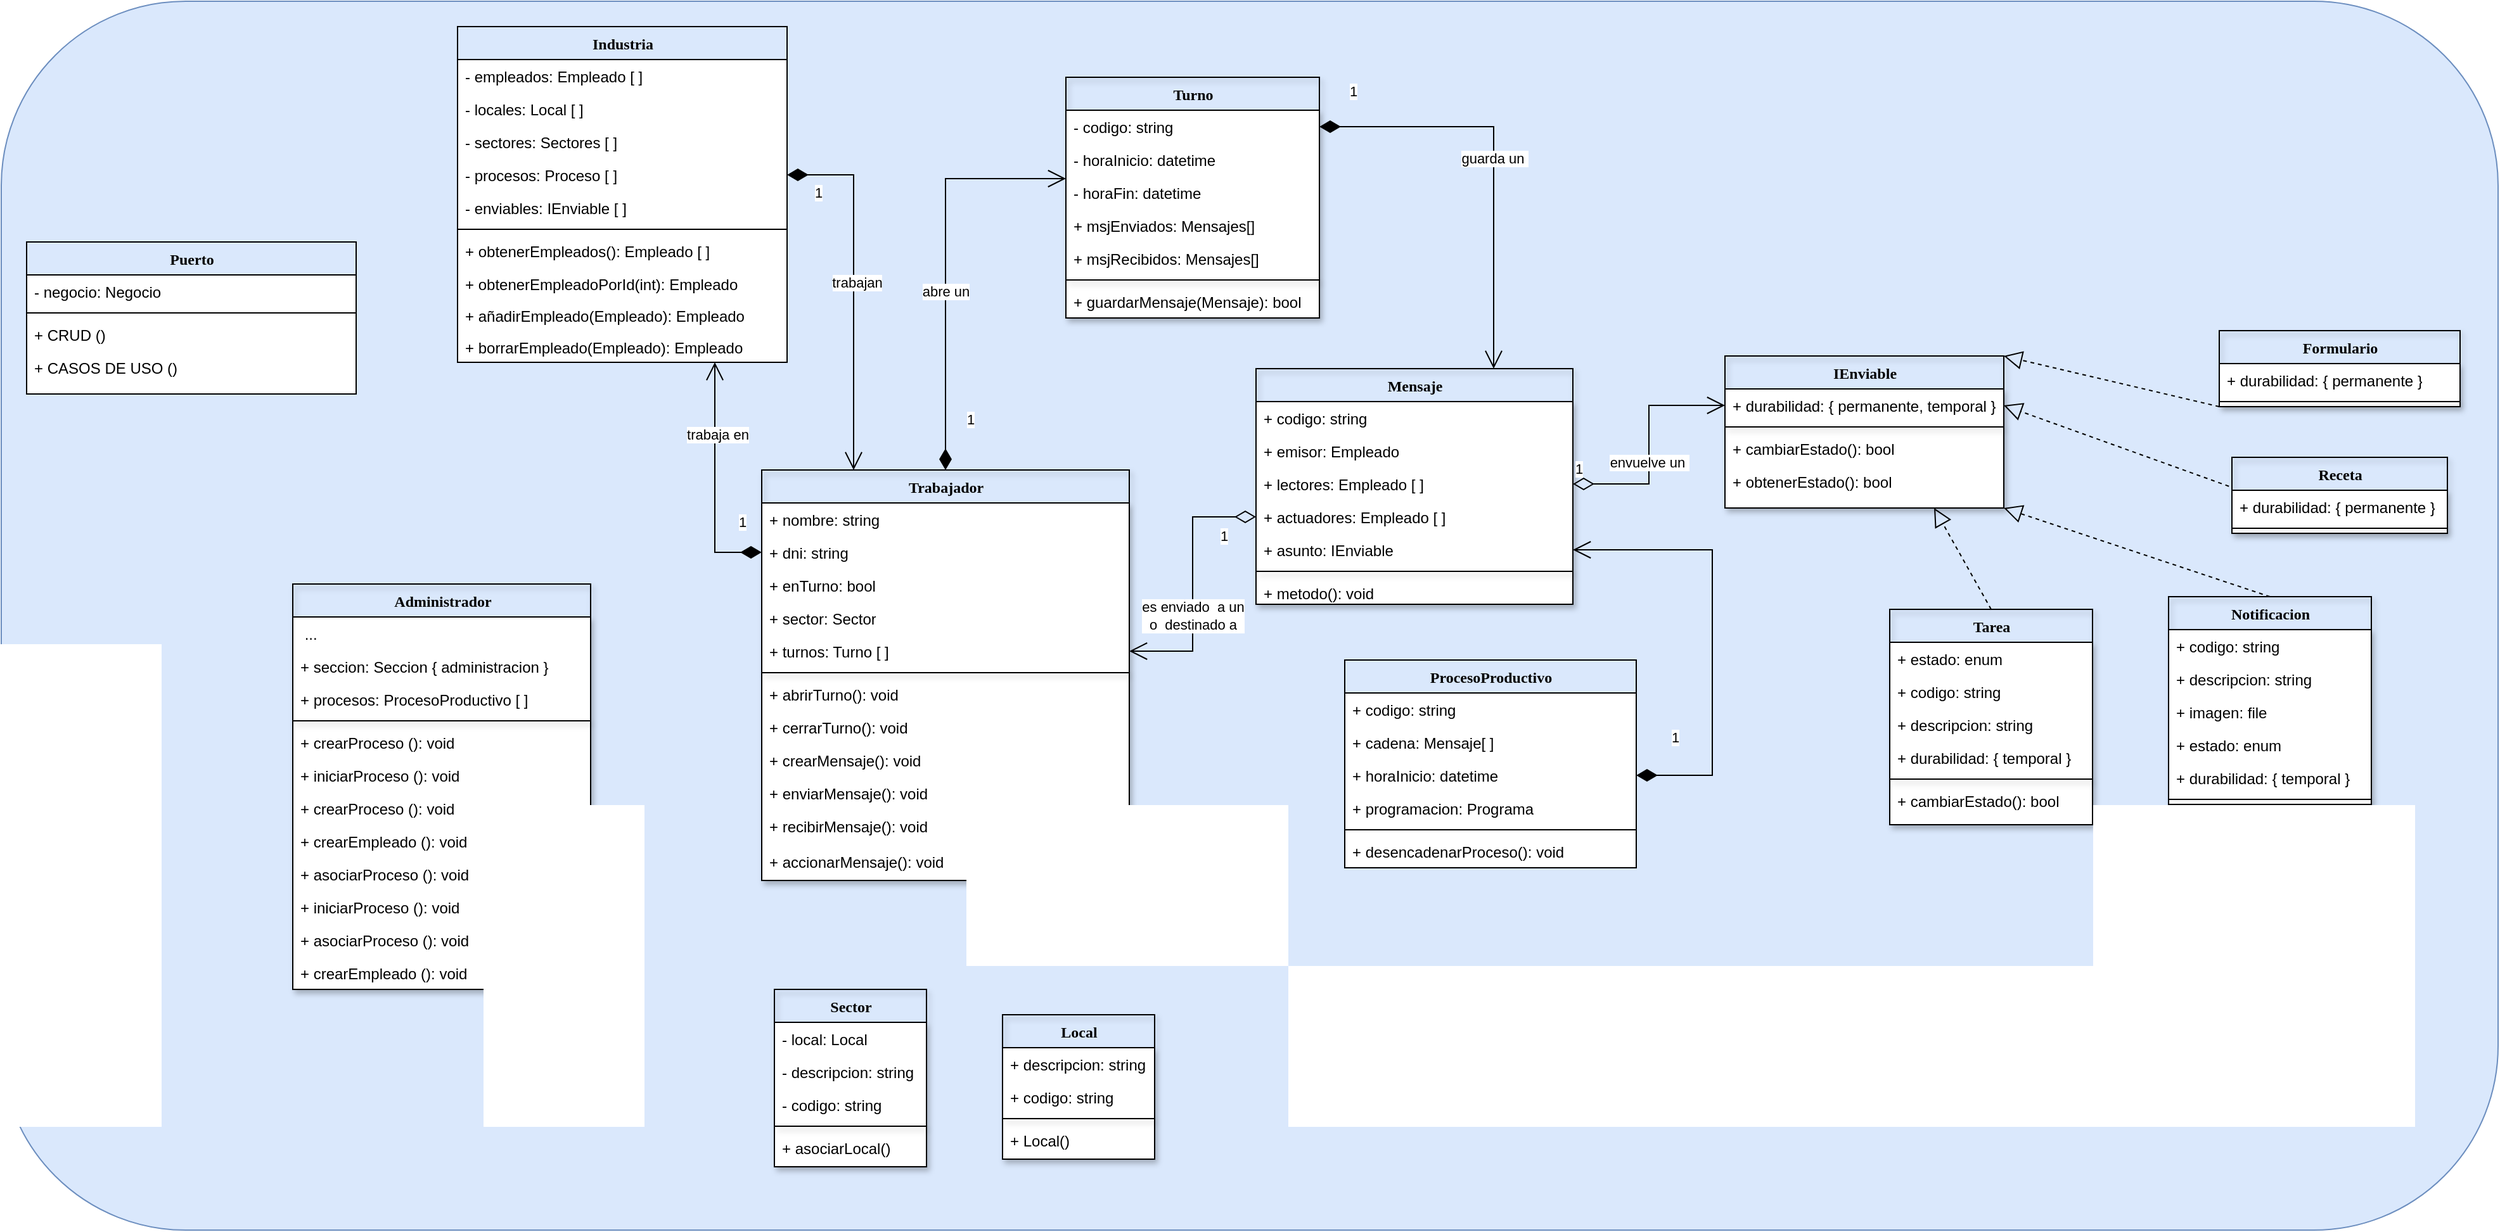 <mxfile version="21.6.3" type="github">
  <diagram name="Page-1" id="mMklTSSEGzcAq0hJC81x">
    <mxGraphModel dx="3475" dy="1513" grid="1" gridSize="10" guides="1" tooltips="1" connect="1" arrows="1" fold="1" page="1" pageScale="1" pageWidth="850" pageHeight="1100" math="0" shadow="0">
      <root>
        <mxCell id="0" />
        <mxCell id="1" parent="0" />
        <mxCell id="jVgVaskzTy7yyPrUn3Fr-1" value="" style="rounded=1;whiteSpace=wrap;html=1;fillColor=#dae8fc;strokeColor=#6c8ebf;" vertex="1" parent="1">
          <mxGeometry x="-790" y="990" width="1970" height="970" as="geometry" />
        </mxCell>
        <mxCell id="jVgVaskzTy7yyPrUn3Fr-2" value="Sector" style="swimlane;html=1;fontStyle=1;align=center;verticalAlign=top;childLayout=stackLayout;horizontal=1;startSize=26;horizontalStack=0;resizeParent=1;resizeLast=0;collapsible=1;marginBottom=0;swimlaneFillColor=#ffffff;rounded=0;shadow=1;comic=0;labelBackgroundColor=none;strokeWidth=1;fillColor=none;fontFamily=Verdana;fontSize=12" vertex="1" parent="1">
          <mxGeometry x="-180" y="1770" width="120" height="140" as="geometry">
            <mxRectangle x="370" y="160" width="90" height="30" as="alternateBounds" />
          </mxGeometry>
        </mxCell>
        <mxCell id="jVgVaskzTy7yyPrUn3Fr-3" value="- local: Local" style="text;html=1;strokeColor=none;fillColor=none;align=left;verticalAlign=top;spacingLeft=4;spacingRight=4;whiteSpace=wrap;overflow=hidden;rotatable=0;points=[[0,0.5],[1,0.5]];portConstraint=eastwest;shadow=1;" vertex="1" parent="jVgVaskzTy7yyPrUn3Fr-2">
          <mxGeometry y="26" width="120" height="26" as="geometry" />
        </mxCell>
        <mxCell id="jVgVaskzTy7yyPrUn3Fr-4" value="- descripcion: string" style="text;html=1;strokeColor=none;fillColor=none;align=left;verticalAlign=top;spacingLeft=4;spacingRight=4;whiteSpace=wrap;overflow=hidden;rotatable=0;points=[[0,0.5],[1,0.5]];portConstraint=eastwest;shadow=1;" vertex="1" parent="jVgVaskzTy7yyPrUn3Fr-2">
          <mxGeometry y="52" width="120" height="26" as="geometry" />
        </mxCell>
        <mxCell id="jVgVaskzTy7yyPrUn3Fr-5" value="- codigo: string" style="text;html=1;strokeColor=none;fillColor=none;align=left;verticalAlign=top;spacingLeft=4;spacingRight=4;whiteSpace=wrap;overflow=hidden;rotatable=0;points=[[0,0.5],[1,0.5]];portConstraint=eastwest;shadow=1;" vertex="1" parent="jVgVaskzTy7yyPrUn3Fr-2">
          <mxGeometry y="78" width="120" height="26" as="geometry" />
        </mxCell>
        <mxCell id="jVgVaskzTy7yyPrUn3Fr-6" value="" style="line;html=1;strokeWidth=1;fillColor=none;align=left;verticalAlign=middle;spacingTop=-1;spacingLeft=3;spacingRight=3;rotatable=0;labelPosition=right;points=[];portConstraint=eastwest;shadow=1;" vertex="1" parent="jVgVaskzTy7yyPrUn3Fr-2">
          <mxGeometry y="104" width="120" height="8" as="geometry" />
        </mxCell>
        <mxCell id="jVgVaskzTy7yyPrUn3Fr-7" value="+ asociarLocal()" style="text;html=1;strokeColor=none;fillColor=none;align=left;verticalAlign=top;spacingLeft=4;spacingRight=4;whiteSpace=wrap;overflow=hidden;rotatable=0;points=[[0,0.5],[1,0.5]];portConstraint=eastwest;shadow=1;" vertex="1" parent="jVgVaskzTy7yyPrUn3Fr-2">
          <mxGeometry y="112" width="120" height="26" as="geometry" />
        </mxCell>
        <mxCell id="jVgVaskzTy7yyPrUn3Fr-8" value="Trabajador" style="swimlane;html=1;fontStyle=1;align=center;verticalAlign=top;childLayout=stackLayout;horizontal=1;startSize=26;horizontalStack=0;resizeParent=1;resizeLast=0;collapsible=1;marginBottom=0;swimlaneFillColor=#ffffff;rounded=0;shadow=1;comic=0;labelBackgroundColor=none;strokeWidth=1;fillColor=none;fontFamily=Verdana;fontSize=12" vertex="1" parent="1">
          <mxGeometry x="-190" y="1360" width="290" height="324" as="geometry">
            <mxRectangle x="600" y="160" width="110" height="30" as="alternateBounds" />
          </mxGeometry>
        </mxCell>
        <mxCell id="jVgVaskzTy7yyPrUn3Fr-9" value="+ nombre: string" style="text;html=1;strokeColor=none;fillColor=none;align=left;verticalAlign=top;spacingLeft=4;spacingRight=4;whiteSpace=wrap;overflow=hidden;rotatable=0;points=[[0,0.5],[1,0.5]];portConstraint=eastwest;shadow=1;" vertex="1" parent="jVgVaskzTy7yyPrUn3Fr-8">
          <mxGeometry y="26" width="290" height="26" as="geometry" />
        </mxCell>
        <mxCell id="jVgVaskzTy7yyPrUn3Fr-10" value="+ dni: string" style="text;html=1;strokeColor=none;fillColor=none;align=left;verticalAlign=top;spacingLeft=4;spacingRight=4;whiteSpace=wrap;overflow=hidden;rotatable=0;points=[[0,0.5],[1,0.5]];portConstraint=eastwest;shadow=1;" vertex="1" parent="jVgVaskzTy7yyPrUn3Fr-8">
          <mxGeometry y="52" width="290" height="26" as="geometry" />
        </mxCell>
        <mxCell id="jVgVaskzTy7yyPrUn3Fr-11" value="+ enTurno: bool" style="text;html=1;strokeColor=none;fillColor=none;align=left;verticalAlign=top;spacingLeft=4;spacingRight=4;whiteSpace=wrap;overflow=hidden;rotatable=0;points=[[0,0.5],[1,0.5]];portConstraint=eastwest;shadow=1;" vertex="1" parent="jVgVaskzTy7yyPrUn3Fr-8">
          <mxGeometry y="78" width="290" height="26" as="geometry" />
        </mxCell>
        <mxCell id="jVgVaskzTy7yyPrUn3Fr-12" value="+ sector: Sector" style="text;html=1;strokeColor=none;fillColor=none;align=left;verticalAlign=top;spacingLeft=4;spacingRight=4;whiteSpace=wrap;overflow=hidden;rotatable=0;points=[[0,0.5],[1,0.5]];portConstraint=eastwest;shadow=1;" vertex="1" parent="jVgVaskzTy7yyPrUn3Fr-8">
          <mxGeometry y="104" width="290" height="26" as="geometry" />
        </mxCell>
        <mxCell id="jVgVaskzTy7yyPrUn3Fr-13" value="+ turnos: Turno [ ]" style="text;html=1;strokeColor=none;fillColor=none;align=left;verticalAlign=top;spacingLeft=4;spacingRight=4;whiteSpace=wrap;overflow=hidden;rotatable=0;points=[[0,0.5],[1,0.5]];portConstraint=eastwest;shadow=1;" vertex="1" parent="jVgVaskzTy7yyPrUn3Fr-8">
          <mxGeometry y="130" width="290" height="26" as="geometry" />
        </mxCell>
        <mxCell id="jVgVaskzTy7yyPrUn3Fr-14" value="" style="line;html=1;strokeWidth=1;fillColor=none;align=left;verticalAlign=middle;spacingTop=-1;spacingLeft=3;spacingRight=3;rotatable=0;labelPosition=right;points=[];portConstraint=eastwest;shadow=1;" vertex="1" parent="jVgVaskzTy7yyPrUn3Fr-8">
          <mxGeometry y="156" width="290" height="8" as="geometry" />
        </mxCell>
        <mxCell id="jVgVaskzTy7yyPrUn3Fr-15" value="+ abrirTurno(): void" style="text;html=1;strokeColor=none;fillColor=none;align=left;verticalAlign=top;spacingLeft=4;spacingRight=4;whiteSpace=wrap;overflow=hidden;rotatable=0;points=[[0,0.5],[1,0.5]];portConstraint=eastwest;shadow=1;" vertex="1" parent="jVgVaskzTy7yyPrUn3Fr-8">
          <mxGeometry y="164" width="290" height="26" as="geometry" />
        </mxCell>
        <mxCell id="jVgVaskzTy7yyPrUn3Fr-16" value="+ cerrarTurno(): void" style="text;html=1;strokeColor=none;fillColor=none;align=left;verticalAlign=top;spacingLeft=4;spacingRight=4;whiteSpace=wrap;overflow=hidden;rotatable=0;points=[[0,0.5],[1,0.5]];portConstraint=eastwest;shadow=1;" vertex="1" parent="jVgVaskzTy7yyPrUn3Fr-8">
          <mxGeometry y="190" width="290" height="26" as="geometry" />
        </mxCell>
        <mxCell id="jVgVaskzTy7yyPrUn3Fr-17" value="+ crearMensaje(): void" style="text;html=1;strokeColor=none;fillColor=none;align=left;verticalAlign=top;spacingLeft=4;spacingRight=4;whiteSpace=wrap;overflow=hidden;rotatable=0;points=[[0,0.5],[1,0.5]];portConstraint=eastwest;shadow=1;" vertex="1" parent="jVgVaskzTy7yyPrUn3Fr-8">
          <mxGeometry y="216" width="290" height="26" as="geometry" />
        </mxCell>
        <mxCell id="jVgVaskzTy7yyPrUn3Fr-18" value="+ enviarMensaje(): void" style="text;html=1;strokeColor=none;fillColor=none;align=left;verticalAlign=top;spacingLeft=4;spacingRight=4;whiteSpace=wrap;overflow=hidden;rotatable=0;points=[[0,0.5],[1,0.5]];portConstraint=eastwest;shadow=1;" vertex="1" parent="jVgVaskzTy7yyPrUn3Fr-8">
          <mxGeometry y="242" width="290" height="26" as="geometry" />
        </mxCell>
        <mxCell id="jVgVaskzTy7yyPrUn3Fr-19" value="+ recibirMensaje(): void" style="text;html=1;strokeColor=none;fillColor=none;align=left;verticalAlign=top;spacingLeft=4;spacingRight=4;whiteSpace=wrap;overflow=hidden;rotatable=0;points=[[0,0.5],[1,0.5]];portConstraint=eastwest;shadow=1;" vertex="1" parent="jVgVaskzTy7yyPrUn3Fr-8">
          <mxGeometry y="268" width="290" height="28" as="geometry" />
        </mxCell>
        <mxCell id="jVgVaskzTy7yyPrUn3Fr-20" value="+ accionarMensaje(): void" style="text;html=1;strokeColor=none;fillColor=none;align=left;verticalAlign=top;spacingLeft=4;spacingRight=4;whiteSpace=wrap;overflow=hidden;rotatable=0;points=[[0,0.5],[1,0.5]];portConstraint=eastwest;shadow=1;" vertex="1" parent="jVgVaskzTy7yyPrUn3Fr-8">
          <mxGeometry y="296" width="290" height="28" as="geometry" />
        </mxCell>
        <mxCell id="jVgVaskzTy7yyPrUn3Fr-21" value="Mensaje" style="swimlane;html=1;fontStyle=1;align=center;verticalAlign=top;childLayout=stackLayout;horizontal=1;startSize=26;horizontalStack=0;resizeParent=1;resizeLast=0;collapsible=1;marginBottom=0;swimlaneFillColor=#ffffff;rounded=0;shadow=1;comic=0;labelBackgroundColor=none;strokeWidth=1;fillColor=none;fontFamily=Verdana;fontSize=12" vertex="1" parent="1">
          <mxGeometry x="200" y="1280" width="250" height="186" as="geometry" />
        </mxCell>
        <mxCell id="jVgVaskzTy7yyPrUn3Fr-22" value="+ codigo: string" style="text;html=1;strokeColor=none;fillColor=none;align=left;verticalAlign=top;spacingLeft=4;spacingRight=4;whiteSpace=wrap;overflow=hidden;rotatable=0;points=[[0,0.5],[1,0.5]];portConstraint=eastwest;shadow=1;" vertex="1" parent="jVgVaskzTy7yyPrUn3Fr-21">
          <mxGeometry y="26" width="250" height="26" as="geometry" />
        </mxCell>
        <mxCell id="jVgVaskzTy7yyPrUn3Fr-23" value="+ emisor: Empleado" style="text;html=1;strokeColor=none;fillColor=none;align=left;verticalAlign=top;spacingLeft=4;spacingRight=4;whiteSpace=wrap;overflow=hidden;rotatable=0;points=[[0,0.5],[1,0.5]];portConstraint=eastwest;shadow=1;" vertex="1" parent="jVgVaskzTy7yyPrUn3Fr-21">
          <mxGeometry y="52" width="250" height="26" as="geometry" />
        </mxCell>
        <mxCell id="jVgVaskzTy7yyPrUn3Fr-24" value="+ lectores: Empleado [ ]&amp;nbsp;" style="text;html=1;strokeColor=none;fillColor=none;align=left;verticalAlign=top;spacingLeft=4;spacingRight=4;whiteSpace=wrap;overflow=hidden;rotatable=0;points=[[0,0.5],[1,0.5]];portConstraint=eastwest;shadow=1;" vertex="1" parent="jVgVaskzTy7yyPrUn3Fr-21">
          <mxGeometry y="78" width="250" height="26" as="geometry" />
        </mxCell>
        <mxCell id="jVgVaskzTy7yyPrUn3Fr-25" value="+ actuadores: Empleado [ ]&amp;nbsp;" style="text;html=1;strokeColor=none;fillColor=none;align=left;verticalAlign=top;spacingLeft=4;spacingRight=4;whiteSpace=wrap;overflow=hidden;rotatable=0;points=[[0,0.5],[1,0.5]];portConstraint=eastwest;shadow=1;" vertex="1" parent="jVgVaskzTy7yyPrUn3Fr-21">
          <mxGeometry y="104" width="250" height="26" as="geometry" />
        </mxCell>
        <mxCell id="jVgVaskzTy7yyPrUn3Fr-26" value="+ asunto: IEnviable" style="text;html=1;strokeColor=none;fillColor=none;align=left;verticalAlign=top;spacingLeft=4;spacingRight=4;whiteSpace=wrap;overflow=hidden;rotatable=0;points=[[0,0.5],[1,0.5]];portConstraint=eastwest;shadow=1;" vertex="1" parent="jVgVaskzTy7yyPrUn3Fr-21">
          <mxGeometry y="130" width="250" height="26" as="geometry" />
        </mxCell>
        <mxCell id="jVgVaskzTy7yyPrUn3Fr-27" value="" style="line;html=1;strokeWidth=1;align=left;verticalAlign=middle;spacingTop=-1;spacingLeft=3;spacingRight=3;rotatable=0;labelPosition=right;points=[];portConstraint=eastwest;shadow=1;" vertex="1" parent="jVgVaskzTy7yyPrUn3Fr-21">
          <mxGeometry y="156" width="250" height="8" as="geometry" />
        </mxCell>
        <mxCell id="jVgVaskzTy7yyPrUn3Fr-28" value="+ metodo(): void" style="text;html=1;strokeColor=none;fillColor=none;align=left;verticalAlign=top;spacingLeft=4;spacingRight=4;whiteSpace=wrap;overflow=hidden;rotatable=0;points=[[0,0.5],[1,0.5]];portConstraint=eastwest;shadow=1;" vertex="1" parent="jVgVaskzTy7yyPrUn3Fr-21">
          <mxGeometry y="164" width="250" height="22" as="geometry" />
        </mxCell>
        <mxCell id="jVgVaskzTy7yyPrUn3Fr-29" value="Industria" style="swimlane;html=1;fontStyle=1;align=center;verticalAlign=top;childLayout=stackLayout;horizontal=1;startSize=26;horizontalStack=0;resizeParent=1;resizeLast=0;collapsible=1;marginBottom=0;swimlaneFillColor=#ffffff;rounded=0;shadow=0;comic=0;labelBackgroundColor=none;strokeWidth=1;fillColor=none;fontFamily=Verdana;fontSize=12" vertex="1" parent="1">
          <mxGeometry x="-430" y="1010" width="260" height="265" as="geometry">
            <mxRectangle x="370" y="160" width="90" height="30" as="alternateBounds" />
          </mxGeometry>
        </mxCell>
        <mxCell id="jVgVaskzTy7yyPrUn3Fr-30" value="- empleados: Empleado [ ]" style="text;html=1;strokeColor=none;fillColor=none;align=left;verticalAlign=top;spacingLeft=4;spacingRight=4;whiteSpace=wrap;overflow=hidden;rotatable=0;points=[[0,0.5],[1,0.5]];portConstraint=eastwest;" vertex="1" parent="jVgVaskzTy7yyPrUn3Fr-29">
          <mxGeometry y="26" width="260" height="26" as="geometry" />
        </mxCell>
        <mxCell id="jVgVaskzTy7yyPrUn3Fr-31" value="- locales: Local [ ]" style="text;html=1;strokeColor=none;fillColor=none;align=left;verticalAlign=top;spacingLeft=4;spacingRight=4;whiteSpace=wrap;overflow=hidden;rotatable=0;points=[[0,0.5],[1,0.5]];portConstraint=eastwest;" vertex="1" parent="jVgVaskzTy7yyPrUn3Fr-29">
          <mxGeometry y="52" width="260" height="26" as="geometry" />
        </mxCell>
        <mxCell id="jVgVaskzTy7yyPrUn3Fr-32" value="- sectores: Sectores [ ]" style="text;html=1;strokeColor=none;fillColor=none;align=left;verticalAlign=top;spacingLeft=4;spacingRight=4;whiteSpace=wrap;overflow=hidden;rotatable=0;points=[[0,0.5],[1,0.5]];portConstraint=eastwest;" vertex="1" parent="jVgVaskzTy7yyPrUn3Fr-29">
          <mxGeometry y="78" width="260" height="26" as="geometry" />
        </mxCell>
        <mxCell id="jVgVaskzTy7yyPrUn3Fr-33" value="- procesos: Proceso [ ]" style="text;html=1;strokeColor=none;fillColor=none;align=left;verticalAlign=top;spacingLeft=4;spacingRight=4;whiteSpace=wrap;overflow=hidden;rotatable=0;points=[[0,0.5],[1,0.5]];portConstraint=eastwest;" vertex="1" parent="jVgVaskzTy7yyPrUn3Fr-29">
          <mxGeometry y="104" width="260" height="26" as="geometry" />
        </mxCell>
        <mxCell id="jVgVaskzTy7yyPrUn3Fr-34" value="- enviables: IEnviable [ ]" style="text;html=1;strokeColor=none;fillColor=none;align=left;verticalAlign=top;spacingLeft=4;spacingRight=4;whiteSpace=wrap;overflow=hidden;rotatable=0;points=[[0,0.5],[1,0.5]];portConstraint=eastwest;" vertex="1" parent="jVgVaskzTy7yyPrUn3Fr-29">
          <mxGeometry y="130" width="260" height="26" as="geometry" />
        </mxCell>
        <mxCell id="jVgVaskzTy7yyPrUn3Fr-35" value="" style="line;html=1;strokeWidth=1;fillColor=none;align=left;verticalAlign=middle;spacingTop=-1;spacingLeft=3;spacingRight=3;rotatable=0;labelPosition=right;points=[];portConstraint=eastwest;" vertex="1" parent="jVgVaskzTy7yyPrUn3Fr-29">
          <mxGeometry y="156" width="260" height="8" as="geometry" />
        </mxCell>
        <mxCell id="jVgVaskzTy7yyPrUn3Fr-36" value="+ obtenerEmpleados(): Empleado [ ]" style="text;html=1;strokeColor=none;fillColor=none;align=left;verticalAlign=top;spacingLeft=4;spacingRight=4;whiteSpace=wrap;overflow=hidden;rotatable=0;points=[[0,0.5],[1,0.5]];portConstraint=eastwest;" vertex="1" parent="jVgVaskzTy7yyPrUn3Fr-29">
          <mxGeometry y="164" width="260" height="26" as="geometry" />
        </mxCell>
        <mxCell id="jVgVaskzTy7yyPrUn3Fr-37" value="+ obtenerEmpleadoPorId(int): Empleado" style="text;html=1;strokeColor=none;fillColor=none;align=left;verticalAlign=top;spacingLeft=4;spacingRight=4;whiteSpace=wrap;overflow=hidden;rotatable=0;points=[[0,0.5],[1,0.5]];portConstraint=eastwest;" vertex="1" parent="jVgVaskzTy7yyPrUn3Fr-29">
          <mxGeometry y="190" width="260" height="25" as="geometry" />
        </mxCell>
        <mxCell id="jVgVaskzTy7yyPrUn3Fr-38" value="+ añadirEmpleado(Empleado): Empleado" style="text;html=1;strokeColor=none;fillColor=none;align=left;verticalAlign=top;spacingLeft=4;spacingRight=4;whiteSpace=wrap;overflow=hidden;rotatable=0;points=[[0,0.5],[1,0.5]];portConstraint=eastwest;" vertex="1" parent="jVgVaskzTy7yyPrUn3Fr-29">
          <mxGeometry y="215" width="260" height="25" as="geometry" />
        </mxCell>
        <mxCell id="jVgVaskzTy7yyPrUn3Fr-39" value="+ borrarEmpleado(Empleado): Empleado" style="text;html=1;strokeColor=none;fillColor=none;align=left;verticalAlign=top;spacingLeft=4;spacingRight=4;whiteSpace=wrap;overflow=hidden;rotatable=0;points=[[0,0.5],[1,0.5]];portConstraint=eastwest;" vertex="1" parent="jVgVaskzTy7yyPrUn3Fr-29">
          <mxGeometry y="240" width="260" height="25" as="geometry" />
        </mxCell>
        <mxCell id="jVgVaskzTy7yyPrUn3Fr-40" value="Local" style="swimlane;html=1;fontStyle=1;align=center;verticalAlign=top;childLayout=stackLayout;horizontal=1;startSize=26;horizontalStack=0;resizeParent=1;resizeLast=0;collapsible=1;marginBottom=0;swimlaneFillColor=#ffffff;rounded=0;shadow=1;comic=0;labelBackgroundColor=none;strokeWidth=1;fillColor=none;fontFamily=Verdana;fontSize=12" vertex="1" parent="1">
          <mxGeometry y="1790" width="120" height="114" as="geometry">
            <mxRectangle x="600" y="20" width="80" height="30" as="alternateBounds" />
          </mxGeometry>
        </mxCell>
        <mxCell id="jVgVaskzTy7yyPrUn3Fr-41" value="+ descripcion: string" style="text;html=1;strokeColor=none;fillColor=none;align=left;verticalAlign=top;spacingLeft=4;spacingRight=4;whiteSpace=wrap;overflow=hidden;rotatable=0;points=[[0,0.5],[1,0.5]];portConstraint=eastwest;labelBackgroundColor=none;shadow=1;" vertex="1" parent="jVgVaskzTy7yyPrUn3Fr-40">
          <mxGeometry y="26" width="120" height="26" as="geometry" />
        </mxCell>
        <mxCell id="jVgVaskzTy7yyPrUn3Fr-42" value="+ codigo: string" style="text;html=1;strokeColor=none;fillColor=none;align=left;verticalAlign=top;spacingLeft=4;spacingRight=4;whiteSpace=wrap;overflow=hidden;rotatable=0;points=[[0,0.5],[1,0.5]];portConstraint=eastwest;labelBackgroundColor=none;shadow=1;" vertex="1" parent="jVgVaskzTy7yyPrUn3Fr-40">
          <mxGeometry y="52" width="120" height="26" as="geometry" />
        </mxCell>
        <mxCell id="jVgVaskzTy7yyPrUn3Fr-43" value="" style="line;html=1;strokeWidth=1;fillColor=none;align=left;verticalAlign=middle;spacingTop=-1;spacingLeft=3;spacingRight=3;rotatable=0;labelPosition=right;points=[];portConstraint=eastwest;labelBackgroundColor=none;shadow=1;" vertex="1" parent="jVgVaskzTy7yyPrUn3Fr-40">
          <mxGeometry y="78" width="120" height="8" as="geometry" />
        </mxCell>
        <mxCell id="jVgVaskzTy7yyPrUn3Fr-44" value="+ Local()" style="text;html=1;strokeColor=none;fillColor=none;align=left;verticalAlign=top;spacingLeft=4;spacingRight=4;whiteSpace=wrap;overflow=hidden;rotatable=0;points=[[0,0.5],[1,0.5]];portConstraint=eastwest;labelBackgroundColor=none;shadow=1;" vertex="1" parent="jVgVaskzTy7yyPrUn3Fr-40">
          <mxGeometry y="86" width="120" height="26" as="geometry" />
        </mxCell>
        <mxCell id="jVgVaskzTy7yyPrUn3Fr-45" value="Turno" style="swimlane;html=1;fontStyle=1;align=center;verticalAlign=top;childLayout=stackLayout;horizontal=1;startSize=26;horizontalStack=0;resizeParent=1;resizeLast=0;collapsible=1;marginBottom=0;swimlaneFillColor=#ffffff;rounded=0;shadow=1;comic=0;labelBackgroundColor=none;strokeWidth=1;fillColor=none;fontFamily=Verdana;fontSize=12" vertex="1" parent="1">
          <mxGeometry x="50" y="1050" width="200" height="190" as="geometry">
            <mxRectangle x="370" y="160" width="90" height="30" as="alternateBounds" />
          </mxGeometry>
        </mxCell>
        <mxCell id="jVgVaskzTy7yyPrUn3Fr-46" value="- codigo: string" style="text;html=1;strokeColor=none;fillColor=none;align=left;verticalAlign=top;spacingLeft=4;spacingRight=4;whiteSpace=wrap;overflow=hidden;rotatable=0;points=[[0,0.5],[1,0.5]];portConstraint=eastwest;shadow=1;" vertex="1" parent="jVgVaskzTy7yyPrUn3Fr-45">
          <mxGeometry y="26" width="200" height="26" as="geometry" />
        </mxCell>
        <mxCell id="jVgVaskzTy7yyPrUn3Fr-47" value="- horaInicio: datetime" style="text;html=1;strokeColor=none;fillColor=none;align=left;verticalAlign=top;spacingLeft=4;spacingRight=4;whiteSpace=wrap;overflow=hidden;rotatable=0;points=[[0,0.5],[1,0.5]];portConstraint=eastwest;shadow=1;" vertex="1" parent="jVgVaskzTy7yyPrUn3Fr-45">
          <mxGeometry y="52" width="200" height="26" as="geometry" />
        </mxCell>
        <mxCell id="jVgVaskzTy7yyPrUn3Fr-48" value="- horaFin: datetime" style="text;html=1;strokeColor=none;fillColor=none;align=left;verticalAlign=top;spacingLeft=4;spacingRight=4;whiteSpace=wrap;overflow=hidden;rotatable=0;points=[[0,0.5],[1,0.5]];portConstraint=eastwest;shadow=1;" vertex="1" parent="jVgVaskzTy7yyPrUn3Fr-45">
          <mxGeometry y="78" width="200" height="26" as="geometry" />
        </mxCell>
        <mxCell id="jVgVaskzTy7yyPrUn3Fr-49" value="+ msjEnviados: Mensajes[]" style="text;html=1;strokeColor=none;fillColor=none;align=left;verticalAlign=top;spacingLeft=4;spacingRight=4;whiteSpace=wrap;overflow=hidden;rotatable=0;points=[[0,0.5],[1,0.5]];portConstraint=eastwest;shadow=1;" vertex="1" parent="jVgVaskzTy7yyPrUn3Fr-45">
          <mxGeometry y="104" width="200" height="26" as="geometry" />
        </mxCell>
        <mxCell id="jVgVaskzTy7yyPrUn3Fr-50" value="+ msjRecibidos: Mensajes[]" style="text;html=1;strokeColor=none;fillColor=none;align=left;verticalAlign=top;spacingLeft=4;spacingRight=4;whiteSpace=wrap;overflow=hidden;rotatable=0;points=[[0,0.5],[1,0.5]];portConstraint=eastwest;shadow=1;" vertex="1" parent="jVgVaskzTy7yyPrUn3Fr-45">
          <mxGeometry y="130" width="200" height="26" as="geometry" />
        </mxCell>
        <mxCell id="jVgVaskzTy7yyPrUn3Fr-51" value="" style="line;html=1;strokeWidth=1;fillColor=none;align=left;verticalAlign=middle;spacingTop=-1;spacingLeft=3;spacingRight=3;rotatable=0;labelPosition=right;points=[];portConstraint=eastwest;shadow=1;" vertex="1" parent="jVgVaskzTy7yyPrUn3Fr-45">
          <mxGeometry y="156" width="200" height="8" as="geometry" />
        </mxCell>
        <mxCell id="jVgVaskzTy7yyPrUn3Fr-52" value="+ guardarMensaje(Mensaje): bool&amp;nbsp;" style="text;html=1;strokeColor=none;fillColor=none;align=left;verticalAlign=top;spacingLeft=4;spacingRight=4;whiteSpace=wrap;overflow=hidden;rotatable=0;points=[[0,0.5],[1,0.5]];portConstraint=eastwest;shadow=1;" vertex="1" parent="jVgVaskzTy7yyPrUn3Fr-45">
          <mxGeometry y="164" width="200" height="26" as="geometry" />
        </mxCell>
        <mxCell id="jVgVaskzTy7yyPrUn3Fr-53" value="ProcesoProductivo" style="swimlane;html=1;fontStyle=1;align=center;verticalAlign=top;childLayout=stackLayout;horizontal=1;startSize=26;horizontalStack=0;resizeParent=1;resizeLast=0;collapsible=1;marginBottom=0;swimlaneFillColor=#ffffff;rounded=0;shadow=0;comic=0;labelBackgroundColor=none;strokeWidth=1;fillColor=none;fontFamily=Verdana;fontSize=12" vertex="1" parent="1">
          <mxGeometry x="270" y="1510" width="230" height="164" as="geometry" />
        </mxCell>
        <mxCell id="jVgVaskzTy7yyPrUn3Fr-54" value="+ codigo: string" style="text;html=1;strokeColor=none;fillColor=none;align=left;verticalAlign=top;spacingLeft=4;spacingRight=4;whiteSpace=wrap;overflow=hidden;rotatable=0;points=[[0,0.5],[1,0.5]];portConstraint=eastwest;" vertex="1" parent="jVgVaskzTy7yyPrUn3Fr-53">
          <mxGeometry y="26" width="230" height="26" as="geometry" />
        </mxCell>
        <mxCell id="jVgVaskzTy7yyPrUn3Fr-55" value="+ cadena: Mensaje[ ]" style="text;html=1;strokeColor=none;fillColor=none;align=left;verticalAlign=top;spacingLeft=4;spacingRight=4;whiteSpace=wrap;overflow=hidden;rotatable=0;points=[[0,0.5],[1,0.5]];portConstraint=eastwest;" vertex="1" parent="jVgVaskzTy7yyPrUn3Fr-53">
          <mxGeometry y="52" width="230" height="26" as="geometry" />
        </mxCell>
        <mxCell id="jVgVaskzTy7yyPrUn3Fr-56" value="+ horaInicio: datetime" style="text;html=1;strokeColor=none;fillColor=none;align=left;verticalAlign=top;spacingLeft=4;spacingRight=4;whiteSpace=wrap;overflow=hidden;rotatable=0;points=[[0,0.5],[1,0.5]];portConstraint=eastwest;" vertex="1" parent="jVgVaskzTy7yyPrUn3Fr-53">
          <mxGeometry y="78" width="230" height="26" as="geometry" />
        </mxCell>
        <mxCell id="jVgVaskzTy7yyPrUn3Fr-57" value="+ programacion: Programa" style="text;html=1;strokeColor=none;fillColor=none;align=left;verticalAlign=top;spacingLeft=4;spacingRight=4;whiteSpace=wrap;overflow=hidden;rotatable=0;points=[[0,0.5],[1,0.5]];portConstraint=eastwest;" vertex="1" parent="jVgVaskzTy7yyPrUn3Fr-53">
          <mxGeometry y="104" width="230" height="26" as="geometry" />
        </mxCell>
        <mxCell id="jVgVaskzTy7yyPrUn3Fr-58" value="" style="line;html=1;strokeWidth=1;align=left;verticalAlign=middle;spacingTop=-1;spacingLeft=3;spacingRight=3;rotatable=0;labelPosition=right;points=[];portConstraint=eastwest;" vertex="1" parent="jVgVaskzTy7yyPrUn3Fr-53">
          <mxGeometry y="130" width="230" height="8" as="geometry" />
        </mxCell>
        <mxCell id="jVgVaskzTy7yyPrUn3Fr-59" value="+ desencadenarProceso(): void" style="text;html=1;strokeColor=none;fillColor=none;align=left;verticalAlign=top;spacingLeft=4;spacingRight=4;whiteSpace=wrap;overflow=hidden;rotatable=0;points=[[0,0.5],[1,0.5]];portConstraint=eastwest;" vertex="1" parent="jVgVaskzTy7yyPrUn3Fr-53">
          <mxGeometry y="138" width="230" height="26" as="geometry" />
        </mxCell>
        <mxCell id="jVgVaskzTy7yyPrUn3Fr-60" value="Administrador" style="swimlane;html=1;fontStyle=1;align=center;verticalAlign=top;childLayout=stackLayout;horizontal=1;startSize=26;horizontalStack=0;resizeParent=1;resizeLast=0;collapsible=1;marginBottom=0;swimlaneFillColor=#ffffff;rounded=0;shadow=1;comic=0;labelBackgroundColor=none;strokeWidth=1;fillColor=none;fontFamily=Verdana;fontSize=12" vertex="1" parent="1">
          <mxGeometry x="-560" y="1450" width="235" height="320" as="geometry">
            <mxRectangle x="600" y="160" width="110" height="30" as="alternateBounds" />
          </mxGeometry>
        </mxCell>
        <mxCell id="jVgVaskzTy7yyPrUn3Fr-61" value="&lt;span style=&quot;white-space: pre;&quot;&gt; &lt;/span&gt;..." style="text;html=1;strokeColor=none;fillColor=none;align=left;verticalAlign=top;spacingLeft=4;spacingRight=4;whiteSpace=wrap;overflow=hidden;rotatable=0;points=[[0,0.5],[1,0.5]];portConstraint=eastwest;shadow=1;" vertex="1" parent="jVgVaskzTy7yyPrUn3Fr-60">
          <mxGeometry y="26" width="235" height="26" as="geometry" />
        </mxCell>
        <mxCell id="jVgVaskzTy7yyPrUn3Fr-62" value="+ seccion: Seccion { administracion }" style="text;html=1;strokeColor=none;fillColor=none;align=left;verticalAlign=top;spacingLeft=4;spacingRight=4;whiteSpace=wrap;overflow=hidden;rotatable=0;points=[[0,0.5],[1,0.5]];portConstraint=eastwest;shadow=1;" vertex="1" parent="jVgVaskzTy7yyPrUn3Fr-60">
          <mxGeometry y="52" width="235" height="26" as="geometry" />
        </mxCell>
        <mxCell id="jVgVaskzTy7yyPrUn3Fr-63" value="+ procesos: ProcesoProductivo [ ]" style="text;html=1;strokeColor=none;fillColor=none;align=left;verticalAlign=top;spacingLeft=4;spacingRight=4;whiteSpace=wrap;overflow=hidden;rotatable=0;points=[[0,0.5],[1,0.5]];portConstraint=eastwest;shadow=1;" vertex="1" parent="jVgVaskzTy7yyPrUn3Fr-60">
          <mxGeometry y="78" width="235" height="26" as="geometry" />
        </mxCell>
        <mxCell id="jVgVaskzTy7yyPrUn3Fr-64" value="" style="line;html=1;strokeWidth=1;fillColor=none;align=left;verticalAlign=middle;spacingTop=-1;spacingLeft=3;spacingRight=3;rotatable=0;labelPosition=right;points=[];portConstraint=eastwest;shadow=1;" vertex="1" parent="jVgVaskzTy7yyPrUn3Fr-60">
          <mxGeometry y="104" width="235" height="8" as="geometry" />
        </mxCell>
        <mxCell id="jVgVaskzTy7yyPrUn3Fr-65" value="+ crearProceso (): void" style="text;html=1;strokeColor=none;fillColor=none;align=left;verticalAlign=top;spacingLeft=4;spacingRight=4;whiteSpace=wrap;overflow=hidden;rotatable=0;points=[[0,0.5],[1,0.5]];portConstraint=eastwest;shadow=1;" vertex="1" parent="jVgVaskzTy7yyPrUn3Fr-60">
          <mxGeometry y="112" width="235" height="26" as="geometry" />
        </mxCell>
        <mxCell id="jVgVaskzTy7yyPrUn3Fr-66" value="+ iniciarProceso (): void" style="text;html=1;strokeColor=none;fillColor=none;align=left;verticalAlign=top;spacingLeft=4;spacingRight=4;whiteSpace=wrap;overflow=hidden;rotatable=0;points=[[0,0.5],[1,0.5]];portConstraint=eastwest;shadow=1;" vertex="1" parent="jVgVaskzTy7yyPrUn3Fr-60">
          <mxGeometry y="138" width="235" height="26" as="geometry" />
        </mxCell>
        <mxCell id="jVgVaskzTy7yyPrUn3Fr-67" value="+ crearProceso (): void" style="text;html=1;strokeColor=none;fillColor=none;align=left;verticalAlign=top;spacingLeft=4;spacingRight=4;whiteSpace=wrap;overflow=hidden;rotatable=0;points=[[0,0.5],[1,0.5]];portConstraint=eastwest;shadow=1;" vertex="1" parent="jVgVaskzTy7yyPrUn3Fr-60">
          <mxGeometry y="164" width="235" height="26" as="geometry" />
        </mxCell>
        <mxCell id="jVgVaskzTy7yyPrUn3Fr-68" value="+ crearEmpleado (): void" style="text;html=1;strokeColor=none;fillColor=none;align=left;verticalAlign=top;spacingLeft=4;spacingRight=4;whiteSpace=wrap;overflow=hidden;rotatable=0;points=[[0,0.5],[1,0.5]];portConstraint=eastwest;shadow=1;" vertex="1" parent="jVgVaskzTy7yyPrUn3Fr-60">
          <mxGeometry y="190" width="235" height="26" as="geometry" />
        </mxCell>
        <mxCell id="jVgVaskzTy7yyPrUn3Fr-69" value="+ asociarProceso (): void" style="text;html=1;strokeColor=none;fillColor=none;align=left;verticalAlign=top;spacingLeft=4;spacingRight=4;whiteSpace=wrap;overflow=hidden;rotatable=0;points=[[0,0.5],[1,0.5]];portConstraint=eastwest;shadow=1;" vertex="1" parent="jVgVaskzTy7yyPrUn3Fr-60">
          <mxGeometry y="216" width="235" height="26" as="geometry" />
        </mxCell>
        <mxCell id="jVgVaskzTy7yyPrUn3Fr-70" value="+ iniciarProceso (): void" style="text;html=1;strokeColor=none;fillColor=none;align=left;verticalAlign=top;spacingLeft=4;spacingRight=4;whiteSpace=wrap;overflow=hidden;rotatable=0;points=[[0,0.5],[1,0.5]];portConstraint=eastwest;shadow=1;" vertex="1" parent="jVgVaskzTy7yyPrUn3Fr-60">
          <mxGeometry y="242" width="235" height="26" as="geometry" />
        </mxCell>
        <mxCell id="jVgVaskzTy7yyPrUn3Fr-71" value="+ asociarProceso (): void" style="text;html=1;strokeColor=none;fillColor=none;align=left;verticalAlign=top;spacingLeft=4;spacingRight=4;whiteSpace=wrap;overflow=hidden;rotatable=0;points=[[0,0.5],[1,0.5]];portConstraint=eastwest;shadow=1;" vertex="1" parent="jVgVaskzTy7yyPrUn3Fr-60">
          <mxGeometry y="268" width="235" height="26" as="geometry" />
        </mxCell>
        <mxCell id="jVgVaskzTy7yyPrUn3Fr-72" value="+ crearEmpleado (): void" style="text;html=1;strokeColor=none;fillColor=none;align=left;verticalAlign=top;spacingLeft=4;spacingRight=4;whiteSpace=wrap;overflow=hidden;rotatable=0;points=[[0,0.5],[1,0.5]];portConstraint=eastwest;shadow=1;" vertex="1" parent="jVgVaskzTy7yyPrUn3Fr-60">
          <mxGeometry y="294" width="235" height="26" as="geometry" />
        </mxCell>
        <mxCell id="jVgVaskzTy7yyPrUn3Fr-73" value="Notificacion" style="swimlane;html=1;fontStyle=1;align=center;verticalAlign=top;childLayout=stackLayout;horizontal=1;startSize=26;horizontalStack=0;resizeParent=1;resizeLast=0;collapsible=1;marginBottom=0;swimlaneFillColor=#ffffff;rounded=0;shadow=1;comic=0;labelBackgroundColor=none;strokeWidth=1;fillColor=none;fontFamily=Verdana;fontSize=12" vertex="1" parent="1">
          <mxGeometry x="920" y="1460" width="160" height="164" as="geometry">
            <mxRectangle x="230" y="-490" width="90" height="30" as="alternateBounds" />
          </mxGeometry>
        </mxCell>
        <mxCell id="jVgVaskzTy7yyPrUn3Fr-74" value="+ codigo: string" style="text;html=1;strokeColor=none;fillColor=none;align=left;verticalAlign=top;spacingLeft=4;spacingRight=4;whiteSpace=wrap;overflow=hidden;rotatable=0;points=[[0,0.5],[1,0.5]];portConstraint=eastwest;shadow=1;" vertex="1" parent="jVgVaskzTy7yyPrUn3Fr-73">
          <mxGeometry y="26" width="160" height="26" as="geometry" />
        </mxCell>
        <mxCell id="jVgVaskzTy7yyPrUn3Fr-75" value="+ descripcion: string" style="text;html=1;strokeColor=none;fillColor=none;align=left;verticalAlign=top;spacingLeft=4;spacingRight=4;whiteSpace=wrap;overflow=hidden;rotatable=0;points=[[0,0.5],[1,0.5]];portConstraint=eastwest;shadow=1;" vertex="1" parent="jVgVaskzTy7yyPrUn3Fr-73">
          <mxGeometry y="52" width="160" height="26" as="geometry" />
        </mxCell>
        <mxCell id="jVgVaskzTy7yyPrUn3Fr-76" value="+ imagen: file" style="text;html=1;strokeColor=none;fillColor=none;align=left;verticalAlign=top;spacingLeft=4;spacingRight=4;whiteSpace=wrap;overflow=hidden;rotatable=0;points=[[0,0.5],[1,0.5]];portConstraint=eastwest;shadow=1;" vertex="1" parent="jVgVaskzTy7yyPrUn3Fr-73">
          <mxGeometry y="78" width="160" height="26" as="geometry" />
        </mxCell>
        <mxCell id="jVgVaskzTy7yyPrUn3Fr-77" value="+ estado: enum" style="text;html=1;strokeColor=none;fillColor=none;align=left;verticalAlign=top;spacingLeft=4;spacingRight=4;whiteSpace=wrap;overflow=hidden;rotatable=0;points=[[0,0.5],[1,0.5]];portConstraint=eastwest;shadow=1;" vertex="1" parent="jVgVaskzTy7yyPrUn3Fr-73">
          <mxGeometry y="104" width="160" height="26" as="geometry" />
        </mxCell>
        <mxCell id="jVgVaskzTy7yyPrUn3Fr-78" value="+ durabilidad: { temporal }" style="text;html=1;strokeColor=none;fillColor=none;align=left;verticalAlign=top;spacingLeft=4;spacingRight=4;whiteSpace=wrap;overflow=hidden;rotatable=0;points=[[0,0.5],[1,0.5]];portConstraint=eastwest;shadow=1;" vertex="1" parent="jVgVaskzTy7yyPrUn3Fr-73">
          <mxGeometry y="130" width="160" height="26" as="geometry" />
        </mxCell>
        <mxCell id="jVgVaskzTy7yyPrUn3Fr-79" value="" style="line;html=1;strokeWidth=1;fillColor=none;align=left;verticalAlign=middle;spacingTop=-1;spacingLeft=3;spacingRight=3;rotatable=0;labelPosition=right;points=[];portConstraint=eastwest;shadow=1;" vertex="1" parent="jVgVaskzTy7yyPrUn3Fr-73">
          <mxGeometry y="156" width="160" height="8" as="geometry" />
        </mxCell>
        <mxCell id="jVgVaskzTy7yyPrUn3Fr-80" value="Tarea" style="swimlane;html=1;fontStyle=1;align=center;verticalAlign=top;childLayout=stackLayout;horizontal=1;startSize=26;horizontalStack=0;resizeParent=1;resizeLast=0;collapsible=1;marginBottom=0;swimlaneFillColor=#ffffff;rounded=0;shadow=1;comic=0;labelBackgroundColor=none;strokeWidth=1;fillColor=none;fontFamily=Verdana;fontSize=12" vertex="1" parent="1">
          <mxGeometry x="700" y="1470" width="160" height="170" as="geometry">
            <mxRectangle x="370" y="160" width="90" height="30" as="alternateBounds" />
          </mxGeometry>
        </mxCell>
        <mxCell id="jVgVaskzTy7yyPrUn3Fr-81" value="+ estado: enum" style="text;html=1;strokeColor=none;fillColor=none;align=left;verticalAlign=top;spacingLeft=4;spacingRight=4;whiteSpace=wrap;overflow=hidden;rotatable=0;points=[[0,0.5],[1,0.5]];portConstraint=eastwest;shadow=1;" vertex="1" parent="jVgVaskzTy7yyPrUn3Fr-80">
          <mxGeometry y="26" width="160" height="26" as="geometry" />
        </mxCell>
        <mxCell id="jVgVaskzTy7yyPrUn3Fr-82" value="+ codigo: string" style="text;html=1;strokeColor=none;fillColor=none;align=left;verticalAlign=top;spacingLeft=4;spacingRight=4;whiteSpace=wrap;overflow=hidden;rotatable=0;points=[[0,0.5],[1,0.5]];portConstraint=eastwest;shadow=1;" vertex="1" parent="jVgVaskzTy7yyPrUn3Fr-80">
          <mxGeometry y="52" width="160" height="26" as="geometry" />
        </mxCell>
        <mxCell id="jVgVaskzTy7yyPrUn3Fr-83" value="+ descripcion: string" style="text;html=1;strokeColor=none;fillColor=none;align=left;verticalAlign=top;spacingLeft=4;spacingRight=4;whiteSpace=wrap;overflow=hidden;rotatable=0;points=[[0,0.5],[1,0.5]];portConstraint=eastwest;shadow=1;" vertex="1" parent="jVgVaskzTy7yyPrUn3Fr-80">
          <mxGeometry y="78" width="160" height="26" as="geometry" />
        </mxCell>
        <mxCell id="jVgVaskzTy7yyPrUn3Fr-84" value="+ durabilidad: { temporal }" style="text;html=1;strokeColor=none;fillColor=none;align=left;verticalAlign=top;spacingLeft=4;spacingRight=4;whiteSpace=wrap;overflow=hidden;rotatable=0;points=[[0,0.5],[1,0.5]];portConstraint=eastwest;shadow=1;" vertex="1" parent="jVgVaskzTy7yyPrUn3Fr-80">
          <mxGeometry y="104" width="160" height="26" as="geometry" />
        </mxCell>
        <mxCell id="jVgVaskzTy7yyPrUn3Fr-85" value="" style="line;html=1;strokeWidth=1;fillColor=none;align=left;verticalAlign=middle;spacingTop=-1;spacingLeft=3;spacingRight=3;rotatable=0;labelPosition=right;points=[];portConstraint=eastwest;shadow=1;" vertex="1" parent="jVgVaskzTy7yyPrUn3Fr-80">
          <mxGeometry y="130" width="160" height="8" as="geometry" />
        </mxCell>
        <mxCell id="jVgVaskzTy7yyPrUn3Fr-86" value="+ cambiarEstado(): bool" style="text;html=1;strokeColor=none;fillColor=none;align=left;verticalAlign=top;spacingLeft=4;spacingRight=4;whiteSpace=wrap;overflow=hidden;rotatable=0;points=[[0,0.5],[1,0.5]];portConstraint=eastwest;shadow=1;" vertex="1" parent="jVgVaskzTy7yyPrUn3Fr-80">
          <mxGeometry y="138" width="160" height="26" as="geometry" />
        </mxCell>
        <mxCell id="jVgVaskzTy7yyPrUn3Fr-87" value="Receta" style="swimlane;html=1;fontStyle=1;align=center;verticalAlign=top;childLayout=stackLayout;horizontal=1;startSize=26;horizontalStack=0;resizeParent=1;resizeLast=0;collapsible=1;marginBottom=0;swimlaneFillColor=#ffffff;rounded=0;shadow=1;comic=0;labelBackgroundColor=none;strokeWidth=1;fillColor=none;fontFamily=Verdana;fontSize=12" vertex="1" parent="1">
          <mxGeometry x="970" y="1350" width="170" height="60" as="geometry">
            <mxRectangle x="370" y="160" width="90" height="30" as="alternateBounds" />
          </mxGeometry>
        </mxCell>
        <mxCell id="jVgVaskzTy7yyPrUn3Fr-88" value="+ durabilidad: { permanente }" style="text;html=1;strokeColor=none;fillColor=none;align=left;verticalAlign=top;spacingLeft=4;spacingRight=4;whiteSpace=wrap;overflow=hidden;rotatable=0;points=[[0,0.5],[1,0.5]];portConstraint=eastwest;shadow=1;" vertex="1" parent="jVgVaskzTy7yyPrUn3Fr-87">
          <mxGeometry y="26" width="170" height="26" as="geometry" />
        </mxCell>
        <mxCell id="jVgVaskzTy7yyPrUn3Fr-89" value="" style="line;html=1;strokeWidth=1;fillColor=none;align=left;verticalAlign=middle;spacingTop=-1;spacingLeft=3;spacingRight=3;rotatable=0;labelPosition=right;points=[];portConstraint=eastwest;shadow=1;" vertex="1" parent="jVgVaskzTy7yyPrUn3Fr-87">
          <mxGeometry y="52" width="170" height="8" as="geometry" />
        </mxCell>
        <mxCell id="jVgVaskzTy7yyPrUn3Fr-90" value="IEnviable" style="swimlane;html=1;fontStyle=1;align=center;verticalAlign=top;childLayout=stackLayout;horizontal=1;startSize=26;horizontalStack=0;resizeParent=1;resizeLast=0;collapsible=1;marginBottom=0;swimlaneFillColor=#ffffff;rounded=0;shadow=1;comic=0;labelBackgroundColor=none;strokeWidth=1;fillColor=none;fontFamily=Verdana;fontSize=12" vertex="1" parent="1">
          <mxGeometry x="570" y="1270" width="220" height="120" as="geometry">
            <mxRectangle x="370" y="160" width="90" height="30" as="alternateBounds" />
          </mxGeometry>
        </mxCell>
        <mxCell id="jVgVaskzTy7yyPrUn3Fr-91" value="+ durabilidad: { permanente, temporal }" style="text;html=1;strokeColor=none;fillColor=none;align=left;verticalAlign=top;spacingLeft=4;spacingRight=4;whiteSpace=wrap;overflow=hidden;rotatable=0;points=[[0,0.5],[1,0.5]];portConstraint=eastwest;shadow=1;" vertex="1" parent="jVgVaskzTy7yyPrUn3Fr-90">
          <mxGeometry y="26" width="220" height="26" as="geometry" />
        </mxCell>
        <mxCell id="jVgVaskzTy7yyPrUn3Fr-92" value="" style="line;html=1;strokeWidth=1;fillColor=none;align=left;verticalAlign=middle;spacingTop=-1;spacingLeft=3;spacingRight=3;rotatable=0;labelPosition=right;points=[];portConstraint=eastwest;shadow=1;" vertex="1" parent="jVgVaskzTy7yyPrUn3Fr-90">
          <mxGeometry y="52" width="220" height="8" as="geometry" />
        </mxCell>
        <mxCell id="jVgVaskzTy7yyPrUn3Fr-93" value="+ cambiarEstado(): bool" style="text;html=1;strokeColor=none;fillColor=none;align=left;verticalAlign=top;spacingLeft=4;spacingRight=4;whiteSpace=wrap;overflow=hidden;rotatable=0;points=[[0,0.5],[1,0.5]];portConstraint=eastwest;shadow=1;" vertex="1" parent="jVgVaskzTy7yyPrUn3Fr-90">
          <mxGeometry y="60" width="220" height="26" as="geometry" />
        </mxCell>
        <mxCell id="jVgVaskzTy7yyPrUn3Fr-94" value="+ obtenerEstado(): bool" style="text;html=1;strokeColor=none;fillColor=none;align=left;verticalAlign=top;spacingLeft=4;spacingRight=4;whiteSpace=wrap;overflow=hidden;rotatable=0;points=[[0,0.5],[1,0.5]];portConstraint=eastwest;shadow=1;" vertex="1" parent="jVgVaskzTy7yyPrUn3Fr-90">
          <mxGeometry y="86" width="220" height="26" as="geometry" />
        </mxCell>
        <mxCell id="jVgVaskzTy7yyPrUn3Fr-95" value="Formulario" style="swimlane;html=1;fontStyle=1;align=center;verticalAlign=top;childLayout=stackLayout;horizontal=1;startSize=26;horizontalStack=0;resizeParent=1;resizeLast=0;collapsible=1;marginBottom=0;swimlaneFillColor=#ffffff;rounded=0;shadow=1;comic=0;labelBackgroundColor=none;strokeWidth=1;fillColor=none;fontFamily=Verdana;fontSize=12" vertex="1" parent="1">
          <mxGeometry x="960" y="1250" width="190" height="60" as="geometry">
            <mxRectangle x="370" y="160" width="90" height="30" as="alternateBounds" />
          </mxGeometry>
        </mxCell>
        <mxCell id="jVgVaskzTy7yyPrUn3Fr-96" value="+ durabilidad: { permanente }" style="text;html=1;strokeColor=none;fillColor=none;align=left;verticalAlign=top;spacingLeft=4;spacingRight=4;whiteSpace=wrap;overflow=hidden;rotatable=0;points=[[0,0.5],[1,0.5]];portConstraint=eastwest;shadow=1;" vertex="1" parent="jVgVaskzTy7yyPrUn3Fr-95">
          <mxGeometry y="26" width="190" height="26" as="geometry" />
        </mxCell>
        <mxCell id="jVgVaskzTy7yyPrUn3Fr-97" value="" style="line;html=1;strokeWidth=1;fillColor=none;align=left;verticalAlign=middle;spacingTop=-1;spacingLeft=3;spacingRight=3;rotatable=0;labelPosition=right;points=[];portConstraint=eastwest;shadow=1;" vertex="1" parent="jVgVaskzTy7yyPrUn3Fr-95">
          <mxGeometry y="52" width="190" height="8" as="geometry" />
        </mxCell>
        <mxCell id="jVgVaskzTy7yyPrUn3Fr-98" value="" style="endArrow=block;dashed=1;endFill=0;endSize=12;html=1;rounded=0;entryX=0.75;entryY=1;entryDx=0;entryDy=0;exitX=0.5;exitY=0;exitDx=0;exitDy=0;" edge="1" parent="1" source="jVgVaskzTy7yyPrUn3Fr-80" target="jVgVaskzTy7yyPrUn3Fr-90">
          <mxGeometry width="160" relative="1" as="geometry">
            <mxPoint x="570" y="1570" as="sourcePoint" />
            <mxPoint x="730" y="1570" as="targetPoint" />
          </mxGeometry>
        </mxCell>
        <mxCell id="jVgVaskzTy7yyPrUn3Fr-99" value="" style="endArrow=block;dashed=1;endFill=0;endSize=12;html=1;rounded=0;entryX=1;entryY=1;entryDx=0;entryDy=0;exitX=0.5;exitY=0;exitDx=0;exitDy=0;" edge="1" parent="1" source="jVgVaskzTy7yyPrUn3Fr-73" target="jVgVaskzTy7yyPrUn3Fr-90">
          <mxGeometry width="160" relative="1" as="geometry">
            <mxPoint x="680" y="1490" as="sourcePoint" />
            <mxPoint x="735" y="1400" as="targetPoint" />
          </mxGeometry>
        </mxCell>
        <mxCell id="jVgVaskzTy7yyPrUn3Fr-100" value="" style="endArrow=block;dashed=1;endFill=0;endSize=12;html=1;rounded=0;entryX=1;entryY=0.5;entryDx=0;entryDy=0;exitX=-0.014;exitY=-0.121;exitDx=0;exitDy=0;exitPerimeter=0;" edge="1" parent="1" source="jVgVaskzTy7yyPrUn3Fr-88" target="jVgVaskzTy7yyPrUn3Fr-91">
          <mxGeometry width="160" relative="1" as="geometry">
            <mxPoint x="1010" y="1470" as="sourcePoint" />
            <mxPoint x="900" y="1400" as="targetPoint" />
            <Array as="points" />
          </mxGeometry>
        </mxCell>
        <mxCell id="jVgVaskzTy7yyPrUn3Fr-101" value="" style="endArrow=block;dashed=1;endFill=0;endSize=12;html=1;rounded=0;entryX=1;entryY=0;entryDx=0;entryDy=0;exitX=0;exitY=1;exitDx=0;exitDy=0;" edge="1" parent="1" source="jVgVaskzTy7yyPrUn3Fr-95" target="jVgVaskzTy7yyPrUn3Fr-90">
          <mxGeometry width="160" relative="1" as="geometry">
            <mxPoint x="968" y="1333" as="sourcePoint" />
            <mxPoint x="900" y="1345" as="targetPoint" />
            <Array as="points" />
          </mxGeometry>
        </mxCell>
        <mxCell id="jVgVaskzTy7yyPrUn3Fr-102" value="1" style="endArrow=open;html=1;endSize=12;startArrow=diamondThin;startSize=14;startFill=0;edgeStyle=orthogonalEdgeStyle;align=left;verticalAlign=bottom;rounded=0;exitX=1;exitY=0.5;exitDx=0;exitDy=0;entryX=0;entryY=0.5;entryDx=0;entryDy=0;" edge="1" parent="1" source="jVgVaskzTy7yyPrUn3Fr-24" target="jVgVaskzTy7yyPrUn3Fr-91">
          <mxGeometry x="-1" y="3" relative="1" as="geometry">
            <mxPoint x="460" y="1350" as="sourcePoint" />
            <mxPoint x="620" y="1350" as="targetPoint" />
          </mxGeometry>
        </mxCell>
        <mxCell id="jVgVaskzTy7yyPrUn3Fr-103" value="envuelve un&amp;nbsp;" style="edgeLabel;html=1;align=center;verticalAlign=middle;resizable=0;points=[];" connectable="0" vertex="1" parent="jVgVaskzTy7yyPrUn3Fr-102">
          <mxGeometry x="-0.149" relative="1" as="geometry">
            <mxPoint as="offset" />
          </mxGeometry>
        </mxCell>
        <mxCell id="jVgVaskzTy7yyPrUn3Fr-104" value="1" style="endArrow=open;html=1;endSize=12;startArrow=diamondThin;startSize=14;startFill=1;edgeStyle=orthogonalEdgeStyle;align=left;verticalAlign=bottom;rounded=0;exitX=1;exitY=0.5;exitDx=0;exitDy=0;entryX=0.75;entryY=0;entryDx=0;entryDy=0;" edge="1" parent="1" source="jVgVaskzTy7yyPrUn3Fr-46" target="jVgVaskzTy7yyPrUn3Fr-21">
          <mxGeometry x="-0.87" y="19" relative="1" as="geometry">
            <mxPoint x="240" y="1460" as="sourcePoint" />
            <mxPoint x="400" y="1460" as="targetPoint" />
            <Array as="points">
              <mxPoint x="388" y="1089" />
            </Array>
            <mxPoint as="offset" />
          </mxGeometry>
        </mxCell>
        <mxCell id="jVgVaskzTy7yyPrUn3Fr-105" value="guarda un&amp;nbsp;" style="edgeLabel;html=1;align=center;verticalAlign=middle;resizable=0;points=[];" connectable="0" vertex="1" parent="jVgVaskzTy7yyPrUn3Fr-104">
          <mxGeometry x="-0.011" relative="1" as="geometry">
            <mxPoint as="offset" />
          </mxGeometry>
        </mxCell>
        <mxCell id="jVgVaskzTy7yyPrUn3Fr-106" value="1" style="endArrow=open;html=1;endSize=12;startArrow=diamondThin;startSize=14;startFill=1;edgeStyle=orthogonalEdgeStyle;align=left;verticalAlign=bottom;rounded=0;exitX=0.5;exitY=0;exitDx=0;exitDy=0;entryX=0;entryY=0.077;entryDx=0;entryDy=0;entryPerimeter=0;" edge="1" parent="1" source="jVgVaskzTy7yyPrUn3Fr-8" target="jVgVaskzTy7yyPrUn3Fr-48">
          <mxGeometry x="-0.809" y="-15" relative="1" as="geometry">
            <mxPoint x="240" y="1650" as="sourcePoint" />
            <mxPoint x="190" y="1650" as="targetPoint" />
            <Array as="points">
              <mxPoint x="-45" y="1130" />
            </Array>
            <mxPoint as="offset" />
          </mxGeometry>
        </mxCell>
        <mxCell id="jVgVaskzTy7yyPrUn3Fr-107" value="abre un" style="edgeLabel;html=1;align=center;verticalAlign=middle;resizable=0;points=[];" connectable="0" vertex="1" parent="jVgVaskzTy7yyPrUn3Fr-106">
          <mxGeometry x="-0.127" relative="1" as="geometry">
            <mxPoint y="1" as="offset" />
          </mxGeometry>
        </mxCell>
        <mxCell id="jVgVaskzTy7yyPrUn3Fr-108" value="1" style="endArrow=open;html=1;endSize=12;startArrow=diamondThin;startSize=14;startFill=1;edgeStyle=orthogonalEdgeStyle;align=left;verticalAlign=bottom;rounded=0;entryX=1;entryY=0.5;entryDx=0;entryDy=0;exitX=1;exitY=0.5;exitDx=0;exitDy=0;" edge="1" parent="1" source="jVgVaskzTy7yyPrUn3Fr-56" target="jVgVaskzTy7yyPrUn3Fr-26">
          <mxGeometry x="-0.851" y="21" relative="1" as="geometry">
            <mxPoint x="570" y="1820" as="sourcePoint" />
            <mxPoint x="530" y="1380" as="targetPoint" />
            <Array as="points">
              <mxPoint x="560" y="1601" />
              <mxPoint x="560" y="1423" />
            </Array>
            <mxPoint as="offset" />
          </mxGeometry>
        </mxCell>
        <mxCell id="jVgVaskzTy7yyPrUn3Fr-109" value="1" style="endArrow=open;html=1;endSize=12;startArrow=diamondThin;startSize=14;startFill=0;edgeStyle=orthogonalEdgeStyle;align=left;verticalAlign=bottom;rounded=0;entryX=1;entryY=0.5;entryDx=0;entryDy=0;exitX=0;exitY=0.5;exitDx=0;exitDy=0;" edge="1" parent="1" source="jVgVaskzTy7yyPrUn3Fr-25" target="jVgVaskzTy7yyPrUn3Fr-13">
          <mxGeometry x="-0.284" y="20" relative="1" as="geometry">
            <mxPoint x="150" y="1390" as="sourcePoint" />
            <mxPoint x="260" y="1380" as="targetPoint" />
            <mxPoint as="offset" />
          </mxGeometry>
        </mxCell>
        <mxCell id="jVgVaskzTy7yyPrUn3Fr-110" value="es enviado&amp;nbsp; a un &lt;br&gt;o&amp;nbsp; destinado a" style="edgeLabel;html=1;align=center;verticalAlign=middle;resizable=0;points=[];" connectable="0" vertex="1" parent="jVgVaskzTy7yyPrUn3Fr-109">
          <mxGeometry x="0.24" y="4" relative="1" as="geometry">
            <mxPoint x="-4" as="offset" />
          </mxGeometry>
        </mxCell>
        <mxCell id="jVgVaskzTy7yyPrUn3Fr-111" value="Puerto" style="swimlane;html=1;fontStyle=1;align=center;verticalAlign=top;childLayout=stackLayout;horizontal=1;startSize=26;horizontalStack=0;resizeParent=1;resizeLast=0;collapsible=1;marginBottom=0;swimlaneFillColor=#ffffff;rounded=0;shadow=0;comic=0;labelBackgroundColor=none;strokeWidth=1;fillColor=none;fontFamily=Verdana;fontSize=12" vertex="1" parent="1">
          <mxGeometry x="-770" y="1180" width="260" height="120" as="geometry">
            <mxRectangle x="370" y="160" width="90" height="30" as="alternateBounds" />
          </mxGeometry>
        </mxCell>
        <mxCell id="jVgVaskzTy7yyPrUn3Fr-112" value="- negocio: Negocio" style="text;html=1;strokeColor=none;fillColor=none;align=left;verticalAlign=top;spacingLeft=4;spacingRight=4;whiteSpace=wrap;overflow=hidden;rotatable=0;points=[[0,0.5],[1,0.5]];portConstraint=eastwest;" vertex="1" parent="jVgVaskzTy7yyPrUn3Fr-111">
          <mxGeometry y="26" width="260" height="26" as="geometry" />
        </mxCell>
        <mxCell id="jVgVaskzTy7yyPrUn3Fr-113" value="" style="line;html=1;strokeWidth=1;fillColor=none;align=left;verticalAlign=middle;spacingTop=-1;spacingLeft=3;spacingRight=3;rotatable=0;labelPosition=right;points=[];portConstraint=eastwest;" vertex="1" parent="jVgVaskzTy7yyPrUn3Fr-111">
          <mxGeometry y="52" width="260" height="8" as="geometry" />
        </mxCell>
        <mxCell id="jVgVaskzTy7yyPrUn3Fr-114" value="+ CRUD ()" style="text;html=1;strokeColor=none;fillColor=none;align=left;verticalAlign=top;spacingLeft=4;spacingRight=4;whiteSpace=wrap;overflow=hidden;rotatable=0;points=[[0,0.5],[1,0.5]];portConstraint=eastwest;" vertex="1" parent="jVgVaskzTy7yyPrUn3Fr-111">
          <mxGeometry y="60" width="260" height="26" as="geometry" />
        </mxCell>
        <mxCell id="jVgVaskzTy7yyPrUn3Fr-115" value="+ CASOS DE USO ()" style="text;html=1;strokeColor=none;fillColor=none;align=left;verticalAlign=top;spacingLeft=4;spacingRight=4;whiteSpace=wrap;overflow=hidden;rotatable=0;points=[[0,0.5],[1,0.5]];portConstraint=eastwest;" vertex="1" parent="jVgVaskzTy7yyPrUn3Fr-111">
          <mxGeometry y="86" width="260" height="26" as="geometry" />
        </mxCell>
        <mxCell id="jVgVaskzTy7yyPrUn3Fr-116" value="1" style="endArrow=open;html=1;endSize=12;startArrow=diamondThin;startSize=14;startFill=1;edgeStyle=orthogonalEdgeStyle;align=left;verticalAlign=bottom;rounded=0;exitX=1;exitY=0.5;exitDx=0;exitDy=0;entryX=0.25;entryY=0;entryDx=0;entryDy=0;" edge="1" parent="1" source="jVgVaskzTy7yyPrUn3Fr-33" target="jVgVaskzTy7yyPrUn3Fr-8">
          <mxGeometry x="-0.86" y="-23" relative="1" as="geometry">
            <mxPoint x="-100" y="1320" as="sourcePoint" />
            <mxPoint x="-5" y="1090" as="targetPoint" />
            <Array as="points">
              <mxPoint x="-117" y="1127" />
            </Array>
            <mxPoint as="offset" />
          </mxGeometry>
        </mxCell>
        <mxCell id="jVgVaskzTy7yyPrUn3Fr-117" value="trabajan" style="edgeLabel;html=1;align=center;verticalAlign=middle;resizable=0;points=[];" connectable="0" vertex="1" parent="jVgVaskzTy7yyPrUn3Fr-116">
          <mxGeometry x="-0.036" y="2" relative="1" as="geometry">
            <mxPoint as="offset" />
          </mxGeometry>
        </mxCell>
        <mxCell id="jVgVaskzTy7yyPrUn3Fr-118" value="1" style="endArrow=open;html=1;endSize=12;startArrow=diamondThin;startSize=14;startFill=1;edgeStyle=orthogonalEdgeStyle;align=left;verticalAlign=bottom;rounded=0;exitX=0;exitY=0.5;exitDx=0;exitDy=0;" edge="1" parent="1" source="jVgVaskzTy7yyPrUn3Fr-10" target="jVgVaskzTy7yyPrUn3Fr-39">
          <mxGeometry x="-0.786" y="-15" relative="1" as="geometry">
            <mxPoint x="-280" y="1430" as="sourcePoint" />
            <mxPoint x="-227" y="1663" as="targetPoint" />
            <Array as="points">
              <mxPoint x="-227" y="1425" />
            </Array>
            <mxPoint as="offset" />
          </mxGeometry>
        </mxCell>
        <mxCell id="jVgVaskzTy7yyPrUn3Fr-119" value="trabaja en" style="edgeLabel;html=1;align=center;verticalAlign=middle;resizable=0;points=[];" connectable="0" vertex="1" parent="jVgVaskzTy7yyPrUn3Fr-118">
          <mxGeometry x="0.39" y="-2" relative="1" as="geometry">
            <mxPoint as="offset" />
          </mxGeometry>
        </mxCell>
      </root>
    </mxGraphModel>
  </diagram>
</mxfile>
